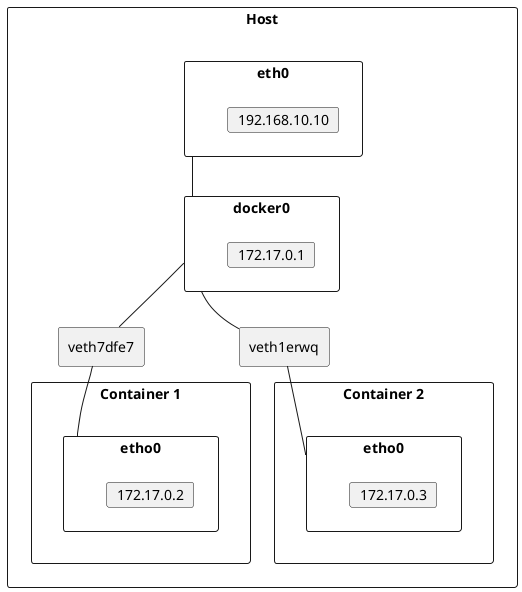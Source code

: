 @startuml

rectangle "Host" as host {
	rectangle "eth0" as host_eth0 {
		card "192.168.10.10"
	}

	rectangle "docker0" as host_docker0 {
		card "172.17.0.1"
	}

	rectangle "veth7dfe7" as host_veth_1 {
	}

	rectangle "Container 1" as container_1 {
		rectangle "etho0" as docker_eth0_1 {
			card "172.17.0.2" as 111
		}
	}

	rectangle "veth1erwq" as host_veth_2 {
	}

	rectangle "Container 2" as container_2 {
		rectangle "etho0" as docker_eth0_2 {
			card "172.17.0.3" as 222
		}
	}

	host_eth0 -d- host_docker0
	host_docker0 -d- host_veth_1
	host_docker0 -d- host_veth_2
	host_veth_1 -d- docker_eth0_1
	host_veth_2 -d- docker_eth0_2


'	host_eth0 -[hidden]d- host_docker0
'	host_docker0 -[hidden]d- host_veth_1
'	host_docker0 -[hidden]d- host_veth_2
'	host_veth_1 -[hidden]d- container_1
'	host_veth_2 -[hidden]d- container_2
}

@enduml